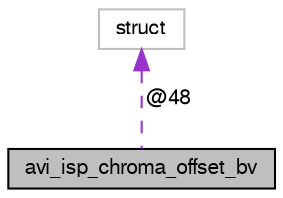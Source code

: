 digraph "avi_isp_chroma_offset_bv"
{
  edge [fontname="FreeSans",fontsize="10",labelfontname="FreeSans",labelfontsize="10"];
  node [fontname="FreeSans",fontsize="10",shape=record];
  Node1 [label="avi_isp_chroma_offset_bv",height=0.2,width=0.4,color="black", fillcolor="grey75", style="filled", fontcolor="black"];
  Node2 -> Node1 [dir="back",color="darkorchid3",fontsize="10",style="dashed",label=" @48" ,fontname="FreeSans"];
  Node2 [label="struct",height=0.2,width=0.4,color="grey75", fillcolor="white", style="filled"];
}

